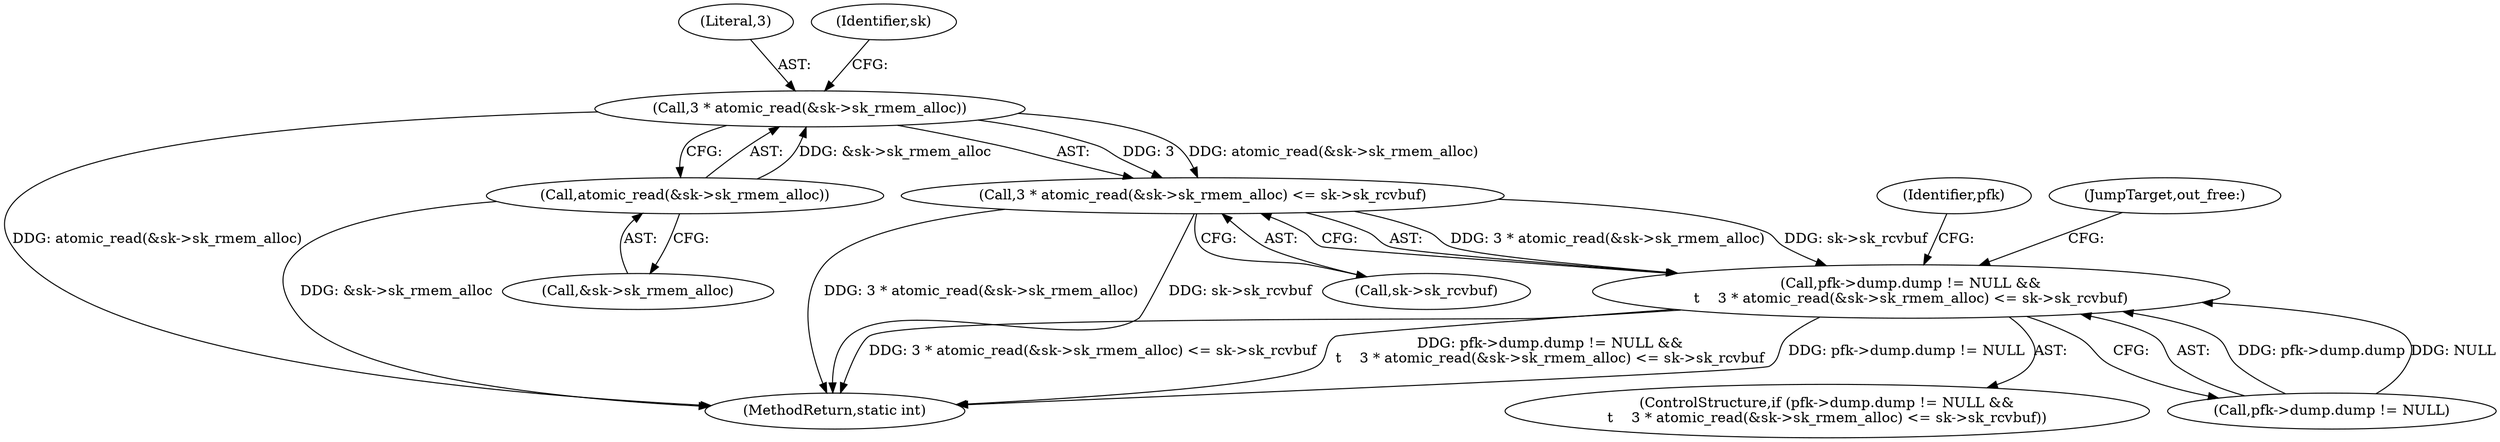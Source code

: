 digraph "0_linux_f3d3342602f8bcbf37d7c46641cb9bca7618eb1c_19@API" {
"1000207" [label="(Call,3 * atomic_read(&sk->sk_rmem_alloc) <= sk->sk_rcvbuf)"];
"1000208" [label="(Call,3 * atomic_read(&sk->sk_rmem_alloc))"];
"1000210" [label="(Call,atomic_read(&sk->sk_rmem_alloc))"];
"1000199" [label="(Call,pfk->dump.dump != NULL &&\n\t    3 * atomic_read(&sk->sk_rmem_alloc) <= sk->sk_rcvbuf)"];
"1000208" [label="(Call,3 * atomic_read(&sk->sk_rmem_alloc))"];
"1000199" [label="(Call,pfk->dump.dump != NULL &&\n\t    3 * atomic_read(&sk->sk_rmem_alloc) <= sk->sk_rcvbuf)"];
"1000219" [label="(Identifier,pfk)"];
"1000220" [label="(JumpTarget,out_free:)"];
"1000215" [label="(Call,sk->sk_rcvbuf)"];
"1000211" [label="(Call,&sk->sk_rmem_alloc)"];
"1000200" [label="(Call,pfk->dump.dump != NULL)"];
"1000198" [label="(ControlStructure,if (pfk->dump.dump != NULL &&\n\t    3 * atomic_read(&sk->sk_rmem_alloc) <= sk->sk_rcvbuf))"];
"1000209" [label="(Literal,3)"];
"1000207" [label="(Call,3 * atomic_read(&sk->sk_rmem_alloc) <= sk->sk_rcvbuf)"];
"1000210" [label="(Call,atomic_read(&sk->sk_rmem_alloc))"];
"1000227" [label="(MethodReturn,static int)"];
"1000216" [label="(Identifier,sk)"];
"1000207" -> "1000199"  [label="AST: "];
"1000207" -> "1000215"  [label="CFG: "];
"1000208" -> "1000207"  [label="AST: "];
"1000215" -> "1000207"  [label="AST: "];
"1000199" -> "1000207"  [label="CFG: "];
"1000207" -> "1000227"  [label="DDG: 3 * atomic_read(&sk->sk_rmem_alloc)"];
"1000207" -> "1000227"  [label="DDG: sk->sk_rcvbuf"];
"1000207" -> "1000199"  [label="DDG: 3 * atomic_read(&sk->sk_rmem_alloc)"];
"1000207" -> "1000199"  [label="DDG: sk->sk_rcvbuf"];
"1000208" -> "1000207"  [label="DDG: 3"];
"1000208" -> "1000207"  [label="DDG: atomic_read(&sk->sk_rmem_alloc)"];
"1000208" -> "1000210"  [label="CFG: "];
"1000209" -> "1000208"  [label="AST: "];
"1000210" -> "1000208"  [label="AST: "];
"1000216" -> "1000208"  [label="CFG: "];
"1000208" -> "1000227"  [label="DDG: atomic_read(&sk->sk_rmem_alloc)"];
"1000210" -> "1000208"  [label="DDG: &sk->sk_rmem_alloc"];
"1000210" -> "1000211"  [label="CFG: "];
"1000211" -> "1000210"  [label="AST: "];
"1000210" -> "1000227"  [label="DDG: &sk->sk_rmem_alloc"];
"1000199" -> "1000198"  [label="AST: "];
"1000199" -> "1000200"  [label="CFG: "];
"1000200" -> "1000199"  [label="AST: "];
"1000219" -> "1000199"  [label="CFG: "];
"1000220" -> "1000199"  [label="CFG: "];
"1000199" -> "1000227"  [label="DDG: pfk->dump.dump != NULL"];
"1000199" -> "1000227"  [label="DDG: 3 * atomic_read(&sk->sk_rmem_alloc) <= sk->sk_rcvbuf"];
"1000199" -> "1000227"  [label="DDG: pfk->dump.dump != NULL &&\n\t    3 * atomic_read(&sk->sk_rmem_alloc) <= sk->sk_rcvbuf"];
"1000200" -> "1000199"  [label="DDG: pfk->dump.dump"];
"1000200" -> "1000199"  [label="DDG: NULL"];
}
